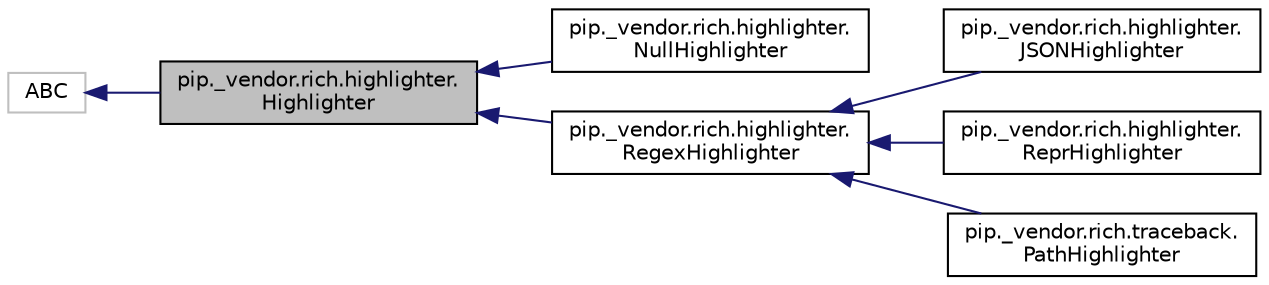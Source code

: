 digraph "pip._vendor.rich.highlighter.Highlighter"
{
 // LATEX_PDF_SIZE
  edge [fontname="Helvetica",fontsize="10",labelfontname="Helvetica",labelfontsize="10"];
  node [fontname="Helvetica",fontsize="10",shape=record];
  rankdir="LR";
  Node1 [label="pip._vendor.rich.highlighter.\lHighlighter",height=0.2,width=0.4,color="black", fillcolor="grey75", style="filled", fontcolor="black",tooltip=" "];
  Node2 -> Node1 [dir="back",color="midnightblue",fontsize="10",style="solid"];
  Node2 [label="ABC",height=0.2,width=0.4,color="grey75", fillcolor="white", style="filled",tooltip=" "];
  Node1 -> Node3 [dir="back",color="midnightblue",fontsize="10",style="solid"];
  Node3 [label="pip._vendor.rich.highlighter.\lNullHighlighter",height=0.2,width=0.4,color="black", fillcolor="white", style="filled",URL="$classpip_1_1__vendor_1_1rich_1_1highlighter_1_1NullHighlighter.html",tooltip=" "];
  Node1 -> Node4 [dir="back",color="midnightblue",fontsize="10",style="solid"];
  Node4 [label="pip._vendor.rich.highlighter.\lRegexHighlighter",height=0.2,width=0.4,color="black", fillcolor="white", style="filled",URL="$classpip_1_1__vendor_1_1rich_1_1highlighter_1_1RegexHighlighter.html",tooltip=" "];
  Node4 -> Node5 [dir="back",color="midnightblue",fontsize="10",style="solid"];
  Node5 [label="pip._vendor.rich.highlighter.\lJSONHighlighter",height=0.2,width=0.4,color="black", fillcolor="white", style="filled",URL="$classpip_1_1__vendor_1_1rich_1_1highlighter_1_1JSONHighlighter.html",tooltip=" "];
  Node4 -> Node6 [dir="back",color="midnightblue",fontsize="10",style="solid"];
  Node6 [label="pip._vendor.rich.highlighter.\lReprHighlighter",height=0.2,width=0.4,color="black", fillcolor="white", style="filled",URL="$classpip_1_1__vendor_1_1rich_1_1highlighter_1_1ReprHighlighter.html",tooltip=" "];
  Node4 -> Node7 [dir="back",color="midnightblue",fontsize="10",style="solid"];
  Node7 [label="pip._vendor.rich.traceback.\lPathHighlighter",height=0.2,width=0.4,color="black", fillcolor="white", style="filled",URL="$classpip_1_1__vendor_1_1rich_1_1traceback_1_1PathHighlighter.html",tooltip=" "];
}
